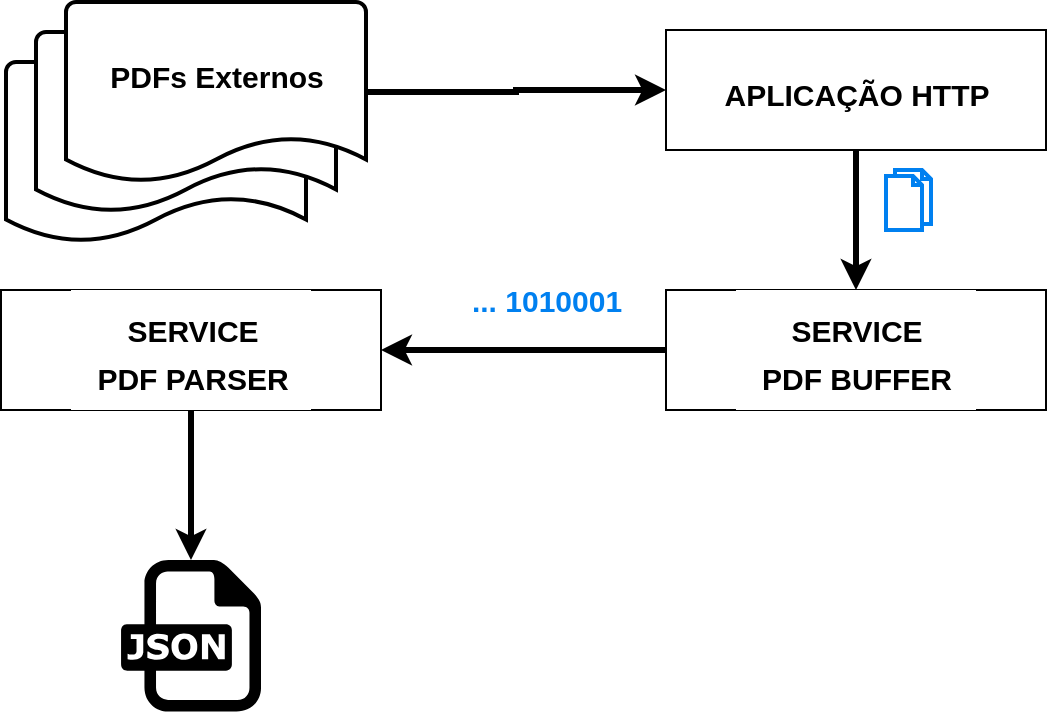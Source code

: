 <mxfile version="22.1.11" type="device">
  <diagram name="Página-1" id="31uvu6_vJWp5-qCvQpLz">
    <mxGraphModel dx="1195" dy="643" grid="1" gridSize="10" guides="1" tooltips="1" connect="1" arrows="1" fold="1" page="1" pageScale="1" pageWidth="827" pageHeight="1169" math="0" shadow="0">
      <root>
        <mxCell id="0" />
        <mxCell id="1" parent="0" />
        <mxCell id="9e1IrxOd_fiHuhiRs-_u-5" value="" style="group" vertex="1" connectable="0" parent="1">
          <mxGeometry x="110" y="306" width="185" height="120" as="geometry" />
        </mxCell>
        <mxCell id="9e1IrxOd_fiHuhiRs-_u-11" value="" style="group" vertex="1" connectable="0" parent="9e1IrxOd_fiHuhiRs-_u-5">
          <mxGeometry width="180" height="120" as="geometry" />
        </mxCell>
        <mxCell id="9e1IrxOd_fiHuhiRs-_u-2" value="" style="strokeWidth=2;html=1;shape=mxgraph.flowchart.document2;whiteSpace=wrap;size=0.25;" vertex="1" parent="9e1IrxOd_fiHuhiRs-_u-11">
          <mxGeometry y="30" width="150" height="90" as="geometry" />
        </mxCell>
        <mxCell id="9e1IrxOd_fiHuhiRs-_u-3" value="" style="strokeWidth=2;html=1;shape=mxgraph.flowchart.document2;whiteSpace=wrap;size=0.25;" vertex="1" parent="9e1IrxOd_fiHuhiRs-_u-11">
          <mxGeometry x="15" y="15" width="150" height="90" as="geometry" />
        </mxCell>
        <mxCell id="9e1IrxOd_fiHuhiRs-_u-4" value="" style="strokeWidth=2;html=1;shape=mxgraph.flowchart.document2;whiteSpace=wrap;size=0.25;" vertex="1" parent="9e1IrxOd_fiHuhiRs-_u-11">
          <mxGeometry x="30" width="150" height="90" as="geometry" />
        </mxCell>
        <mxCell id="9e1IrxOd_fiHuhiRs-_u-7" value="&lt;font style=&quot;font-size: 15px;&quot;&gt;&lt;b&gt;PDFs Externos&lt;/b&gt;&lt;/font&gt;" style="text;html=1;align=center;verticalAlign=middle;resizable=0;points=[];autosize=1;strokeColor=none;fillColor=none;fontSize=20;" vertex="1" parent="9e1IrxOd_fiHuhiRs-_u-11">
          <mxGeometry x="40" y="15" width="130" height="40" as="geometry" />
        </mxCell>
        <mxCell id="9e1IrxOd_fiHuhiRs-_u-8" style="edgeStyle=orthogonalEdgeStyle;rounded=0;orthogonalLoop=1;jettySize=auto;html=1;entryX=0;entryY=0.5;entryDx=0;entryDy=0;strokeWidth=3;" edge="1" parent="1" source="9e1IrxOd_fiHuhiRs-_u-4" target="9e1IrxOd_fiHuhiRs-_u-6">
          <mxGeometry relative="1" as="geometry" />
        </mxCell>
        <mxCell id="9e1IrxOd_fiHuhiRs-_u-12" value="" style="group;fillColor=#f8cecc;strokeColor=#b85450;fillStyle=solid;" vertex="1" connectable="0" parent="1">
          <mxGeometry x="440" y="320" width="190" height="60" as="geometry" />
        </mxCell>
        <mxCell id="9e1IrxOd_fiHuhiRs-_u-6" value="" style="rounded=0;whiteSpace=wrap;html=1;" vertex="1" parent="9e1IrxOd_fiHuhiRs-_u-12">
          <mxGeometry width="190" height="60" as="geometry" />
        </mxCell>
        <mxCell id="9e1IrxOd_fiHuhiRs-_u-9" value="&lt;span style=&quot;font-size: 15px;&quot;&gt;&lt;b&gt;APLICAÇÃO HTTP&lt;/b&gt;&lt;/span&gt;" style="text;html=1;align=center;verticalAlign=middle;resizable=0;points=[];autosize=1;strokeColor=none;fillColor=default;fontSize=20;" vertex="1" parent="9e1IrxOd_fiHuhiRs-_u-12">
          <mxGeometry x="15" y="10" width="160" height="40" as="geometry" />
        </mxCell>
        <mxCell id="9e1IrxOd_fiHuhiRs-_u-13" value="" style="group;fillColor=#f8cecc;strokeColor=#b85450;fillStyle=solid;" vertex="1" connectable="0" parent="1">
          <mxGeometry x="440" y="450" width="190" height="60" as="geometry" />
        </mxCell>
        <mxCell id="9e1IrxOd_fiHuhiRs-_u-14" value="" style="rounded=0;whiteSpace=wrap;html=1;" vertex="1" parent="9e1IrxOd_fiHuhiRs-_u-13">
          <mxGeometry width="190" height="60" as="geometry" />
        </mxCell>
        <mxCell id="9e1IrxOd_fiHuhiRs-_u-15" value="&lt;span style=&quot;font-size: 15px;&quot;&gt;&lt;b&gt;SERVICE&lt;br&gt;PDF BUFFER&lt;/b&gt;&lt;br&gt;&lt;/span&gt;" style="text;html=1;align=center;verticalAlign=middle;resizable=0;points=[];autosize=1;strokeColor=none;fillColor=default;fontSize=20;" vertex="1" parent="9e1IrxOd_fiHuhiRs-_u-13">
          <mxGeometry x="35" width="120" height="60" as="geometry" />
        </mxCell>
        <mxCell id="9e1IrxOd_fiHuhiRs-_u-16" style="edgeStyle=orthogonalEdgeStyle;rounded=0;orthogonalLoop=1;jettySize=auto;html=1;strokeWidth=3;" edge="1" parent="1" source="9e1IrxOd_fiHuhiRs-_u-6" target="9e1IrxOd_fiHuhiRs-_u-15">
          <mxGeometry relative="1" as="geometry" />
        </mxCell>
        <mxCell id="9e1IrxOd_fiHuhiRs-_u-17" value="" style="html=1;verticalLabelPosition=bottom;align=center;labelBackgroundColor=#ffffff;verticalAlign=top;strokeWidth=2;strokeColor=#0080F0;shadow=0;dashed=0;shape=mxgraph.ios7.icons.documents;" vertex="1" parent="1">
          <mxGeometry x="550" y="390" width="22.5" height="30" as="geometry" />
        </mxCell>
        <mxCell id="9e1IrxOd_fiHuhiRs-_u-18" value="" style="group;fillColor=#f8cecc;strokeColor=#b85450;fillStyle=solid;" vertex="1" connectable="0" parent="1">
          <mxGeometry x="107.5" y="450" width="190" height="60" as="geometry" />
        </mxCell>
        <mxCell id="9e1IrxOd_fiHuhiRs-_u-19" value="" style="rounded=0;whiteSpace=wrap;html=1;" vertex="1" parent="9e1IrxOd_fiHuhiRs-_u-18">
          <mxGeometry width="190" height="60" as="geometry" />
        </mxCell>
        <mxCell id="9e1IrxOd_fiHuhiRs-_u-20" value="&lt;span style=&quot;font-size: 15px;&quot;&gt;&lt;b&gt;SERVICE&lt;br&gt;PDF PARSER&lt;/b&gt;&lt;br&gt;&lt;/span&gt;" style="text;html=1;align=center;verticalAlign=middle;resizable=0;points=[];autosize=1;strokeColor=none;fillColor=default;fontSize=20;" vertex="1" parent="9e1IrxOd_fiHuhiRs-_u-18">
          <mxGeometry x="35" width="120" height="60" as="geometry" />
        </mxCell>
        <mxCell id="9e1IrxOd_fiHuhiRs-_u-22" style="edgeStyle=orthogonalEdgeStyle;rounded=0;orthogonalLoop=1;jettySize=auto;html=1;strokeWidth=3;exitX=0;exitY=0.5;exitDx=0;exitDy=0;" edge="1" parent="1" source="9e1IrxOd_fiHuhiRs-_u-14" target="9e1IrxOd_fiHuhiRs-_u-19">
          <mxGeometry relative="1" as="geometry" />
        </mxCell>
        <mxCell id="9e1IrxOd_fiHuhiRs-_u-23" value="&lt;font color=&quot;#0080f0&quot; size=&quot;1&quot;&gt;&lt;b style=&quot;font-size: 15px;&quot;&gt;... 1010001&lt;/b&gt;&lt;/font&gt;" style="text;html=1;align=center;verticalAlign=middle;resizable=0;points=[];autosize=1;strokeColor=none;fillColor=none;" vertex="1" parent="1">
          <mxGeometry x="330" y="440" width="100" height="30" as="geometry" />
        </mxCell>
        <mxCell id="9e1IrxOd_fiHuhiRs-_u-26" value="" style="dashed=0;outlineConnect=0;html=1;align=center;labelPosition=center;verticalLabelPosition=bottom;verticalAlign=top;shape=mxgraph.weblogos.json;strokeColor=#0080F0;fillColor=#0080F0;" vertex="1" parent="1">
          <mxGeometry x="167.5" y="585" width="70" height="75.8" as="geometry" />
        </mxCell>
        <mxCell id="9e1IrxOd_fiHuhiRs-_u-27" style="edgeStyle=orthogonalEdgeStyle;rounded=0;orthogonalLoop=1;jettySize=auto;html=1;strokeWidth=3;" edge="1" parent="1" source="9e1IrxOd_fiHuhiRs-_u-19" target="9e1IrxOd_fiHuhiRs-_u-26">
          <mxGeometry relative="1" as="geometry" />
        </mxCell>
      </root>
    </mxGraphModel>
  </diagram>
</mxfile>
